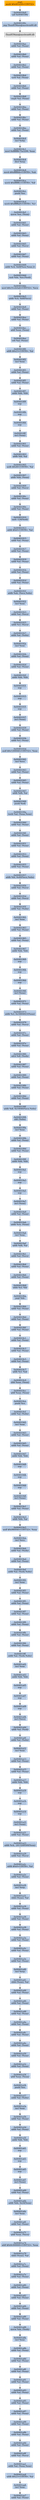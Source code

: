 digraph G {
node[shape=rectangle,style=filled,fillcolor=lightsteelblue,color=lightsteelblue]
bgcolor="transparent"
a0x004018a4pushl_0x401d30UINT32[label="start\npushl $0x401d30<UINT32>",color="lightgrey",fillcolor="orange"];
a0x004018a9call_0x0040189c[label="0x004018a9\ncall 0x0040189c"];
a0x0040189cjmp_ThunRTMain_msvbvm60_dll[label="0x0040189c\njmp ThunRTMain@msvbvm60.dll"];
ThunRTMain_msvbvm60_dll[label="ThunRTMain@msvbvm60.dll",color="lightgrey",fillcolor="lightgrey"];
a0x004018aeaddb_al_eax_[label="0x004018ae\naddb %al, (%eax)"];
a0x004018b0addb_al_eax_[label="0x004018b0\naddb %al, (%eax)"];
a0x004018b2addb_al_eax_[label="0x004018b2\naddb %al, (%eax)"];
a0x004018b4xorb_al_eax_[label="0x004018b4\nxorb %al, (%eax)"];
a0x004018b6addb_al_eax_[label="0x004018b6\naddb %al, (%eax)"];
a0x004018b8cmpb_al_eax_[label="0x004018b8\ncmpb %al, (%eax)"];
a0x004018baaddb_al_eax_[label="0x004018ba\naddb %al, (%eax)"];
a0x004018bcaddb_al_eax_[label="0x004018bc\naddb %al, (%eax)"];
a0x004018beaddb_al_eax_[label="0x004018be\naddb %al, (%eax)"];
a0x004018c0incl_ebp[label="0x004018c0\nincl %ebp"];
a0x004018c1movl_0xffffffffc75a3299_eax[label="0x004018c1\nmovl 0xffffffffc75a3299, %eax"];
a0x004018c6decl_esp[label="0x004018c6\ndecl %esp"];
a0x004018c8movb_0xffffffdbUINT8_ah[label="0x004018c8\nmovb $0xffffffdb<UINT8>, %ah"];
a0x004018camovb_0xfffffffcUINT8_dl[label="0x004018ca\nmovb $0xfffffffc<UINT8>, %dl"];
a0x004018ccpushl_ss[label="0x004018cc\npushl %ss"];
a0x004018cdmovb_0xffffffa9UINT8_cl[label="0x004018cd\nmovb $0xffffffa9<UINT8>, %cl"];
a0x004018cfmovw_es_eax_[label="0x004018cf\nmovw %es, (%eax)"];
a0x004018d1addb_al_eax_[label="0x004018d1\naddb %al, (%eax)"];
a0x004018d3addb_al_eax_[label="0x004018d3\naddb %al, (%eax)"];
a0x004018d5addb_al_ecx_[label="0x004018d5\naddb %al, (%ecx)"];
a0x004018d7addb_al_eax_[label="0x004018d7\naddb %al, (%eax)"];
a0x004018d9addb_ch_0x6fesieax2_[label="0x004018d9\naddb %ch, 0x6f(%esi,%eax,2)"];
a0x004018ddinsb_dx_es_edi_[label="0x004018dd\ninsb %dx, %es:(%edi)"];
a0x004018demovl_0x31ccb3a4UINT32_ecx[label="0x004018de\nmovl $0x31ccb3a4<UINT32>, %ecx"];
a0x004018e5addb_ch_0x6fecx_[label="0x004018e5\naddb %ch, 0x6f(%ecx)"];
a0x004018e8addb_al_eax_[label="0x004018e8\naddb %al, (%eax)"];
a0x004018eaaddb_al_eax_[label="0x004018ea\naddb %al, (%eax)"];
a0x004018ecaddl_eax_eax_[label="0x004018ec\naddl %eax, (%eax)"];
a0x004018eeorb_al_eax_[label="0x004018ee\norb %al, (%eax)"];
a0x004018f0addb_0x23UINT8_al[label="0x004018f0\naddb $0x23<UINT8>, %al"];
a0x004018f2incl_eax[label="0x004018f2\nincl %eax"];
a0x004018f3addb_al_eax_[label="0x004018f3\naddb %al, (%eax)"];
a0x004018f5addb_al_eax_[label="0x004018f5\naddb %al, (%eax)"];
a0x004018f7addb_bh_bh[label="0x004018f7\naddb %bh, %bh"];
a0x004018f9nop_[label="0x004018f9\nnop "];
a0x004018fbnop_[label="0x004018fb\nnop "];
a0x004018fdnop_[label="0x004018fd\nnop "];
a0x004018ffincl_eax_[label="0x004018ff\nincl (%eax)"];
a0x00401901addb_al_eax_[label="0x00401901\naddb %al, (%eax)"];
a0x00401903addb_bl_al[label="0x00401903\naddb %bl, %al"];
a0x00401905andb_0x40UINT8_al[label="0x00401905\nandb $0x40<UINT8>, %al"];
a0x00401907addb_bh_eax_[label="0x00401907\naddb %bh, (%eax)"];
a0x00401909addb_al_ecx_[label="0x00401909\naddb %al, (%ecx)"];
a0x0040190caddb_al_eax_[label="0x0040190c\naddb %al, (%eax)"];
a0x0040190eaddb_al_eax_[label="0x0040190e\naddb %al, (%eax)"];
a0x00401910sarb__124edi_[label="0x00401910\nsarb -124(%edi)"];
a0x00401913addb_0x0UINT8_al[label="0x00401913\naddb $0x0<UINT8>, %al"];
a0x00401915addb_al_eax_[label="0x00401915\naddb %al, (%eax)"];
a0x00401917addb_al_eax_[label="0x00401917\naddb %al, (%eax)"];
a0x00401919addb_al_eax_[label="0x00401919\naddb %al, (%eax)"];
a0x0040191baddb_al_eax_[label="0x0040191b\naddb %al, (%eax)"];
a0x0040191daddb_al_eax_[label="0x0040191d\naddb %al, (%eax)"];
a0x0040191faddb_ah_ecxebx_[label="0x0040191f\naddb %ah, (%ecx,%ebx)"];
a0x00401922incl_eax[label="0x00401922\nincl %eax"];
a0x00401923addb_al_ecx_[label="0x00401923\naddb %al, (%ecx)"];
a0x00401925addb_cl_ecx_[label="0x00401925\naddb %cl, (%ecx)"];
a0x00401927addb_al_ebx_[label="0x00401927\naddb %al, (%ebx)"];
a0x0040192aincl_eax[label="0x0040192a\nincl %eax"];
a0x0040192baddb_al_eax_[label="0x0040192b\naddb %al, (%eax)"];
a0x0040192daddb_al_eax_[label="0x0040192d\naddb %al, (%eax)"];
a0x0040192faddb_bh_bh[label="0x0040192f\naddb %bh, %bh"];
a0x00401931nop_[label="0x00401931\nnop "];
a0x00401933nop_[label="0x00401933\nnop "];
a0x00401935nop_[label="0x00401935\nnop "];
a0x00401937incl_eax_[label="0x00401937\nincl (%eax)"];
a0x00401939addb_al_eax_[label="0x00401939\naddb %al, (%eax)"];
a0x0040193baddb_cl_eax_[label="0x0040193b\naddb %cl, (%eax)"];
a0x0040193dandl_0x1200040UINT32_eax[label="0x0040193d\nandl $0x1200040<UINT32>, %eax"];
a0x00401942incl_ecx[label="0x00401942\nincl %ecx"];
a0x00401943addb_al_eax_[label="0x00401943\naddb %al, (%eax)"];
a0x00401945addb_al_eax_[label="0x00401945\naddb %al, (%eax)"];
a0x00401947addb_dh_al[label="0x00401947\naddb %dh, %al"];
a0x00401949pushl_edi[label="0x00401949\npushl %edi"];
a0x0040194atestb_al_eaxeax_[label="0x0040194a\ntestb %al, (%eax,%eax)"];
a0x0040194daddb_al_eax_[label="0x0040194d\naddb %al, (%eax)"];
a0x0040194faddb_al_eax_[label="0x0040194f\naddb %al, (%eax)"];
a0x00401951addb_al_eax_[label="0x00401951\naddb %al, (%eax)"];
a0x00401953addb_al_eax_[label="0x00401953\naddb %al, (%eax)"];
a0x00401955addb_al_eax_[label="0x00401955\naddb %al, (%eax)"];
a0x00401957addb_bl_0x40ecxebx_[label="0x00401957\naddb %bl, 0x40(%ecx,%ebx)"];
a0x0040195baddb_al_ecx_[label="0x0040195b\naddb %al, (%ecx)"];
a0x0040195daddb_al_ecx_[label="0x0040195d\naddb %al, (%ecx)"];
a0x0040195faddb_al_ebx_[label="0x0040195f\naddb %al, (%ebx)"];
a0x00401962incl_eax[label="0x00401962\nincl %eax"];
a0x00401963addb_al_eax_[label="0x00401963\naddb %al, (%eax)"];
a0x00401965addb_al_eax_[label="0x00401965\naddb %al, (%eax)"];
a0x00401967addb_bh_bh[label="0x00401967\naddb %bh, %bh"];
a0x00401969nop_[label="0x00401969\nnop "];
a0x0040196bnop_[label="0x0040196b\nnop "];
a0x0040196dnop_[label="0x0040196d\nnop "];
a0x0040196fincl_eax_[label="0x0040196f\nincl (%eax)"];
a0x00401971addb_al_eax_[label="0x00401971\naddb %al, (%eax)"];
a0x00401973addb_cl_0x18004023eax_[label="0x00401973\naddb %cl, 0x18004023(%eax)"];
a0x00401979addb_al_ecx_[label="0x00401979\naddb %al, (%ecx)"];
a0x0040197caddb_al_eax_[label="0x0040197c\naddb %al, (%eax)"];
a0x0040197eaddb_al_eax_[label="0x0040197e\naddb %al, (%eax)"];
a0x00401980adcb_dl_edx_[label="0x00401980\nadcb %dl, (%edx)"];
a0x00401987addb_al_eax_[label="0x00401987\naddb %al, (%eax)"];
a0x00401989addb_al_eax_[label="0x00401989\naddb %al, (%eax)"];
a0x0040198baddb_al_eax_[label="0x0040198b\naddb %al, (%eax)"];
a0x0040198daddb_al_eax_[label="0x0040198d\naddb %al, (%eax)"];
a0x0040198faddb_dl_0x10040ecxebx_[label="0x0040198f\naddb %dl, 0x10040(%ecx,%ebx)"];
a0x00401996sldt_ebx_[label="0x00401996\nsldt (%ebx)"];
a0x0040199aincl_eax[label="0x0040199a\nincl %eax"];
a0x0040199baddb_al_eax_[label="0x0040199b\naddb %al, (%eax)"];
a0x0040199daddb_al_eax_[label="0x0040199d\naddb %al, (%eax)"];
a0x0040199faddb_bh_bh[label="0x0040199f\naddb %bh, %bh"];
a0x004019a1nop_[label="0x004019a1\nnop "];
a0x004019a3nop_[label="0x004019a3\nnop "];
a0x004019a5nop_[label="0x004019a5\nnop "];
a0x004019a7incl_eax_[label="0x004019a7\nincl (%eax)"];
a0x004019a9addb_al_eax_[label="0x004019a9\naddb %al, (%eax)"];
a0x004019abaddb_ch_eax_[label="0x004019ab\naddb %ch, (%eax)"];
a0x004019adincl_eax[label="0x004019ad\nincl %eax"];
a0x004019afaddb_dh_al[label="0x004019af\naddb %dh, %al"];
a0x004019b1addb_al_ecx_[label="0x004019b1\naddb %al, (%ecx)"];
a0x004019b4addb_al_eax_[label="0x004019b4\naddb %al, (%eax)"];
a0x004019b6addb_al_eax_[label="0x004019b6\naddb %al, (%eax)"];
a0x004019b8sbbb_cl_bl[label="0x004019b8\nsbbb %cl, %bl"];
a0x004019bapopl_ds[label="0x004019ba\npopl %ds"];
a0x004019bbaddb_al_eax_[label="0x004019bb\naddb %al, (%eax)"];
a0x004019bdaddb_al_eax_[label="0x004019bd\naddb %al, (%eax)"];
a0x004019bfaddb_al_eax_[label="0x004019bf\naddb %al, (%eax)"];
a0x004019c1addb_al_eax_[label="0x004019c1\naddb %al, (%eax)"];
a0x004019c3addb_al_eax_[label="0x004019c3\naddb %al, (%eax)"];
a0x004019c5addb_al_eax_[label="0x004019c5\naddb %al, (%eax)"];
a0x004019c7addb_cl_ah[label="0x004019c7\naddb %cl, %ah"];
a0x004019c9sbbl_eax_eax_[label="0x004019c9\nsbbl %eax, (%eax)"];
a0x004019ccaddl_eax_eax_[label="0x004019cc\naddl %eax, (%eax)"];
a0x004019cepushl_cs[label="0x004019ce\npushl %cs"];
a0x004019cfaddb_al_ebx_[label="0x004019cf\naddb %al, (%ebx)"];
a0x004019d2incl_eax[label="0x004019d2\nincl %eax"];
a0x004019d3addb_al_eax_[label="0x004019d3\naddb %al, (%eax)"];
a0x004019d5addb_al_eax_[label="0x004019d5\naddb %al, (%eax)"];
a0x004019d7addb_bh_bh[label="0x004019d7\naddb %bh, %bh"];
a0x004019d9nop_[label="0x004019d9\nnop "];
a0x004019dbnop_[label="0x004019db\nnop "];
a0x004019ddnop_[label="0x004019dd\nnop "];
a0x004019dfincl_eax_[label="0x004019df\nincl (%eax)"];
a0x004019e1addb_al_eax_[label="0x004019e1\naddb %al, (%eax)"];
a0x004019e3addb_bh_al[label="0x004019e3\naddb %bh, %al"];
a0x004019e5andl_0x980040UINT32_eax[label="0x004019e5\nandl $0x980040<UINT32>, %eax"];
a0x004019eaincl_ecx[label="0x004019ea\nincl %ecx"];
a0x004019ebaddb_al_edx_[label="0x004019eb\naddb %al, (%edx)"];
a0x004019edaddb_al_eax_[label="0x004019ed\naddb %al, (%eax)"];
a0x004019efaddb_al_edxebx_[label="0x004019ef\naddb %al, (%edx,%ebx)"];
a0x004019f2incl_eax[label="0x004019f2\nincl %eax"];
a0x004019f3addb_al_eax_[label="0x004019f3\naddb %al, (%eax)"];
a0x004019f5addb_al_eax_[label="0x004019f5\naddb %al, (%eax)"];
a0x004019f7addb_al_eax_[label="0x004019f7\naddb %al, (%eax)"];
a0x004019f9addb_al_eax_[label="0x004019f9\naddb %al, (%eax)"];
a0x004019fbaddb_al_eax_[label="0x004019fb\naddb %al, (%eax)"];
a0x004019fdaddb_al_eax_[label="0x004019fd\naddb %al, (%eax)"];
a0x004019ffaddb_al_edxebx_[label="0x004019ff\naddb %al, (%edx,%ebx)"];
a0x00401a02incl_eax[label="0x00401a02\nincl %eax"];
a0x00401a03addb_bh_bh[label="0x00401a03\naddb %bh, %bh"];
a0x00401a05nop_[label="0x00401a05\nnop "];
a0x00401a07nop_[label="0x00401a07\nnop "];
a0x00401a09nop_[label="0x00401a09\nnop "];
a0x00401a0bincl_ecx_[label="0x00401a0b\nincl (%ecx)"];
a0x00401a0daddb_al_edi_[label="0x00401a0d\naddb %al, (%edi)"];
a0x00401a0faddb_al_ebx_[label="0x00401a0f\naddb %al, (%ebx)"];
a0x00401a12incl_eax[label="0x00401a12\nincl %eax"];
a0x00401a13addb_al_eax_[label="0x00401a13\naddb %al, (%eax)"];
a0x00401a15addb_al_eax_[label="0x00401a15\naddb %al, (%eax)"];
a0x00401a17addb_bh_bh[label="0x00401a17\naddb %bh, %bh"];
a0x00401a19nop_[label="0x00401a19\nnop "];
a0x00401a1bnop_[label="0x00401a1b\nnop "];
a0x00401a1dnop_[label="0x00401a1d\nnop "];
a0x00401a1fincl_eax_[label="0x00401a1f\nincl (%eax)"];
a0x00401a21addb_al_eax_[label="0x00401a21\naddb %al, (%eax)"];
a0x00401a23addb_ch__2013249500eax_[label="0x00401a23\naddb %ch, -2013249500(%eax)"];
a0x00401a29addb_al_ecx_[label="0x00401a29\naddb %al, (%ecx)"];
a0x00401a2caddb_0x0UINT8_al[label="0x00401a2c\naddb $0x0<UINT8>, %al"];
a0x00401a2eaddb_al_eax_[label="0x00401a2e\naddb %al, (%eax)"];
a0x00401a30incl_esp[label="0x00401a30\nincl %esp"];
a0x00401a31sbbb_eax__al[label="0x00401a31\nsbbb (%eax), %al"];
a0x00401a34addb_al_eax_[label="0x00401a34\naddb %al, (%eax)"];
a0x00401a36addb_al_eax_[label="0x00401a36\naddb %al, (%eax)"];
a0x00401a38addb_al_eax_[label="0x00401a38\naddb %al, (%eax)"];
a0x00401a3aaddb_al_eax_[label="0x00401a3a\naddb %al, (%eax)"];
a0x00401a3caddb_al_eax_[label="0x00401a3c\naddb %al, (%eax)"];
a0x00401a3eaddb_al_eax_[label="0x00401a3e\naddb %al, (%eax)"];
a0x00401a40incl_esp[label="0x00401a40\nincl %esp"];
a0x00401a41sbbb_eax__al[label="0x00401a41\nsbbb (%eax), %al"];
a0x00401a44addb_al_eax_[label="0x00401a44\naddb %al, (%eax)"];
a0x00401a46addb_al_eax_[label="0x00401a46\naddb %al, (%eax)"];
a0x00401a48addb_al_eax_[label="0x00401a48\naddb %al, (%eax)"];
a0x00401a4aaddb_al_eax_[label="0x00401a4a\naddb %al, (%eax)"];
a0x00401a4caddb_al_eax_[label="0x00401a4c\naddb %al, (%eax)"];
a0x00401a4eaddb_al_eax_[label="0x00401a4e\naddb %al, (%eax)"];
a0x00401a50addb_al_eax_[label="0x00401a50\naddb %al, (%eax)"];
a0x00401a52addb_al_eax_[label="0x00401a52\naddb %al, (%eax)"];
a0x00401a54addl_eax_eax_[label="0x00401a54\naddl %eax, (%eax)"];
a0x00401a56pushl_es[label="0x00401a56\npushl %es"];
a0x00401a57addb_al_ebx_[label="0x00401a57\naddb %al, (%ebx)"];
a0x00401a5aincl_eax[label="0x00401a5a\nincl %eax"];
a0x00401a5baddb_al_eax_[label="0x00401a5b\naddb %al, (%eax)"];
a0x00401a5daddb_al_eax_[label="0x00401a5d\naddb %al, (%eax)"];
a0x00401a5faddb_bh_bh[label="0x00401a5f\naddb %bh, %bh"];
a0x00401a61nop_[label="0x00401a61\nnop "];
a0x00401a63nop_[label="0x00401a63\nnop "];
a0x00401a65nop_[label="0x00401a65\nnop "];
a0x00401a67incl_eax_[label="0x00401a67\nincl (%eax)"];
a0x00401a69addb_al_eax_[label="0x00401a69\naddb %al, (%eax)"];
a0x00401a6baddb_bh_0x24eax_[label="0x00401a6b\naddb %bh, 0x24(%eax)"];
a0x00401a6eincl_eax[label="0x00401a6e\nincl %eax"];
a0x00401a6faddb_al_eax_[label="0x00401a6f\naddb %al, (%eax)"];
a0x00401a71addl_eax_ecx_[label="0x00401a71\naddl %eax, (%ecx)"];
a0x00401a74addl_0x8c000000UINT32_eax[label="0x00401a74\naddl $0x8c000000<UINT32>, %eax"];
a0x00401a79sbbb_eax__al[label="0x00401a79\nsbbb (%eax), %al"];
a0x00401a7caddb_al_eax_[label="0x00401a7c\naddb %al, (%eax)"];
a0x00401a7eaddb_al_eax_[label="0x00401a7e\naddb %al, (%eax)"];
a0x00401a80addb_al_eax_[label="0x00401a80\naddb %al, (%eax)"];
a0x00401a82addb_al_eax_[label="0x00401a82\naddb %al, (%eax)"];
a0x00401a84addb_al_eax_[label="0x00401a84\naddb %al, (%eax)"];
a0x00401a86addb_al_eax_[label="0x00401a86\naddb %al, (%eax)"];
a0x00401a88movw_ds_edx_[label="0x00401a88\nmovw %ds, (%edx)"];
a0x00401a8aincl_eax[label="0x00401a8a\nincl %eax"];
a0x00401a8baddb_al_eax_[label="0x00401a8b\naddb %al, (%eax)"];
a0x00401a8daddb_al_eax_[label="0x00401a8d\naddb %al, (%eax)"];
a0x00401a8faddb_al_eax_[label="0x00401a8f\naddb %al, (%eax)"];
a0x00401a91addb_al_eax_[label="0x00401a91\naddb %al, (%eax)"];
a0x00401a93addb_al_eax_[label="0x00401a93\naddb %al, (%eax)"];
a0x00401a95addb_al_eax_[label="0x00401a95\naddb %al, (%eax)"];
a0x00401a97addb_al_eax_[label="0x00401a97\naddb %al, (%eax)"];
a0x00401a99addb_al_eax_[label="0x00401a99\naddb %al, (%eax)"];
a0x00401a9baddb_al_eax_[label="0x00401a9b\naddb %al, (%eax)"];
a0x00401a9daddb_al_eax_[label="0x00401a9d\naddb %al, (%eax)"];
a0x00401a9faddb_al_ecx_[label="0x00401a9f\naddb %al, (%ecx)"];
a0x00401aa1addb_al_eaxeax_[label="0x00401aa1\naddb %al, (%eax,%eax)"];
a0x00401aa4addb_0x23UINT8_al[label="0x00401aa4\naddb $0x23<UINT8>, %al"];
a0x00401aa6incl_eax[label="0x00401aa6\nincl %eax"];
a0x00401aa7addb_al_eax_[label="0x00401aa7\naddb %al, (%eax)"];
a0x004018a4pushl_0x401d30UINT32 -> a0x004018a9call_0x0040189c [color="#000000"];
a0x004018a9call_0x0040189c -> a0x0040189cjmp_ThunRTMain_msvbvm60_dll [color="#000000"];
a0x0040189cjmp_ThunRTMain_msvbvm60_dll -> ThunRTMain_msvbvm60_dll [color="#000000"];
ThunRTMain_msvbvm60_dll -> a0x004018aeaddb_al_eax_ [color="#000000"];
a0x004018aeaddb_al_eax_ -> a0x004018b0addb_al_eax_ [color="#000000"];
a0x004018b0addb_al_eax_ -> a0x004018b2addb_al_eax_ [color="#000000"];
a0x004018b2addb_al_eax_ -> a0x004018b4xorb_al_eax_ [color="#000000"];
a0x004018b4xorb_al_eax_ -> a0x004018b6addb_al_eax_ [color="#000000"];
a0x004018b6addb_al_eax_ -> a0x004018b8cmpb_al_eax_ [color="#000000"];
a0x004018b8cmpb_al_eax_ -> a0x004018baaddb_al_eax_ [color="#000000"];
a0x004018baaddb_al_eax_ -> a0x004018bcaddb_al_eax_ [color="#000000"];
a0x004018bcaddb_al_eax_ -> a0x004018beaddb_al_eax_ [color="#000000"];
a0x004018beaddb_al_eax_ -> a0x004018c0incl_ebp [color="#000000"];
a0x004018c0incl_ebp -> a0x004018c1movl_0xffffffffc75a3299_eax [color="#000000"];
a0x004018c1movl_0xffffffffc75a3299_eax -> a0x004018c6decl_esp [color="#000000"];
a0x004018c6decl_esp -> a0x004018c8movb_0xffffffdbUINT8_ah [color="#000000"];
a0x004018c8movb_0xffffffdbUINT8_ah -> a0x004018camovb_0xfffffffcUINT8_dl [color="#000000"];
a0x004018camovb_0xfffffffcUINT8_dl -> a0x004018ccpushl_ss [color="#000000"];
a0x004018ccpushl_ss -> a0x004018cdmovb_0xffffffa9UINT8_cl [color="#000000"];
a0x004018cdmovb_0xffffffa9UINT8_cl -> a0x004018cfmovw_es_eax_ [color="#000000"];
a0x004018cfmovw_es_eax_ -> a0x004018d1addb_al_eax_ [color="#000000"];
a0x004018d1addb_al_eax_ -> a0x004018d3addb_al_eax_ [color="#000000"];
a0x004018d3addb_al_eax_ -> a0x004018d5addb_al_ecx_ [color="#000000"];
a0x004018d5addb_al_ecx_ -> a0x004018d7addb_al_eax_ [color="#000000"];
a0x004018d7addb_al_eax_ -> a0x004018d9addb_ch_0x6fesieax2_ [color="#000000"];
a0x004018d9addb_ch_0x6fesieax2_ -> a0x004018ddinsb_dx_es_edi_ [color="#000000"];
a0x004018ddinsb_dx_es_edi_ -> a0x004018demovl_0x31ccb3a4UINT32_ecx [color="#000000"];
a0x004018demovl_0x31ccb3a4UINT32_ecx -> a0x004018e5addb_ch_0x6fecx_ [color="#000000"];
a0x004018e5addb_ch_0x6fecx_ -> a0x004018e8addb_al_eax_ [color="#000000"];
a0x004018e8addb_al_eax_ -> a0x004018eaaddb_al_eax_ [color="#000000"];
a0x004018eaaddb_al_eax_ -> a0x004018ecaddl_eax_eax_ [color="#000000"];
a0x004018ecaddl_eax_eax_ -> a0x004018eeorb_al_eax_ [color="#000000"];
a0x004018eeorb_al_eax_ -> a0x004018f0addb_0x23UINT8_al [color="#000000"];
a0x004018f0addb_0x23UINT8_al -> a0x004018f2incl_eax [color="#000000"];
a0x004018f2incl_eax -> a0x004018f3addb_al_eax_ [color="#000000"];
a0x004018f3addb_al_eax_ -> a0x004018f5addb_al_eax_ [color="#000000"];
a0x004018f5addb_al_eax_ -> a0x004018f7addb_bh_bh [color="#000000"];
a0x004018f7addb_bh_bh -> a0x004018f9nop_ [color="#000000"];
a0x004018f9nop_ -> a0x004018fbnop_ [color="#000000"];
a0x004018fbnop_ -> a0x004018fdnop_ [color="#000000"];
a0x004018fdnop_ -> a0x004018ffincl_eax_ [color="#000000"];
a0x004018ffincl_eax_ -> a0x00401901addb_al_eax_ [color="#000000"];
a0x00401901addb_al_eax_ -> a0x00401903addb_bl_al [color="#000000"];
a0x00401903addb_bl_al -> a0x00401905andb_0x40UINT8_al [color="#000000"];
a0x00401905andb_0x40UINT8_al -> a0x00401907addb_bh_eax_ [color="#000000"];
a0x00401907addb_bh_eax_ -> a0x00401909addb_al_ecx_ [color="#000000"];
a0x00401909addb_al_ecx_ -> a0x0040190caddb_al_eax_ [color="#000000"];
a0x0040190caddb_al_eax_ -> a0x0040190eaddb_al_eax_ [color="#000000"];
a0x0040190eaddb_al_eax_ -> a0x00401910sarb__124edi_ [color="#000000"];
a0x00401910sarb__124edi_ -> a0x00401913addb_0x0UINT8_al [color="#000000"];
a0x00401913addb_0x0UINT8_al -> a0x00401915addb_al_eax_ [color="#000000"];
a0x00401915addb_al_eax_ -> a0x00401917addb_al_eax_ [color="#000000"];
a0x00401917addb_al_eax_ -> a0x00401919addb_al_eax_ [color="#000000"];
a0x00401919addb_al_eax_ -> a0x0040191baddb_al_eax_ [color="#000000"];
a0x0040191baddb_al_eax_ -> a0x0040191daddb_al_eax_ [color="#000000"];
a0x0040191daddb_al_eax_ -> a0x0040191faddb_ah_ecxebx_ [color="#000000"];
a0x0040191faddb_ah_ecxebx_ -> a0x00401922incl_eax [color="#000000"];
a0x00401922incl_eax -> a0x00401923addb_al_ecx_ [color="#000000"];
a0x00401923addb_al_ecx_ -> a0x00401925addb_cl_ecx_ [color="#000000"];
a0x00401925addb_cl_ecx_ -> a0x00401927addb_al_ebx_ [color="#000000"];
a0x00401927addb_al_ebx_ -> a0x0040192aincl_eax [color="#000000"];
a0x0040192aincl_eax -> a0x0040192baddb_al_eax_ [color="#000000"];
a0x0040192baddb_al_eax_ -> a0x0040192daddb_al_eax_ [color="#000000"];
a0x0040192daddb_al_eax_ -> a0x0040192faddb_bh_bh [color="#000000"];
a0x0040192faddb_bh_bh -> a0x00401931nop_ [color="#000000"];
a0x00401931nop_ -> a0x00401933nop_ [color="#000000"];
a0x00401933nop_ -> a0x00401935nop_ [color="#000000"];
a0x00401935nop_ -> a0x00401937incl_eax_ [color="#000000"];
a0x00401937incl_eax_ -> a0x00401939addb_al_eax_ [color="#000000"];
a0x00401939addb_al_eax_ -> a0x0040193baddb_cl_eax_ [color="#000000"];
a0x0040193baddb_cl_eax_ -> a0x0040193dandl_0x1200040UINT32_eax [color="#000000"];
a0x0040193dandl_0x1200040UINT32_eax -> a0x00401942incl_ecx [color="#000000"];
a0x00401942incl_ecx -> a0x00401943addb_al_eax_ [color="#000000"];
a0x00401943addb_al_eax_ -> a0x00401945addb_al_eax_ [color="#000000"];
a0x00401945addb_al_eax_ -> a0x00401947addb_dh_al [color="#000000"];
a0x00401947addb_dh_al -> a0x00401949pushl_edi [color="#000000"];
a0x00401949pushl_edi -> a0x0040194atestb_al_eaxeax_ [color="#000000"];
a0x0040194atestb_al_eaxeax_ -> a0x0040194daddb_al_eax_ [color="#000000"];
a0x0040194daddb_al_eax_ -> a0x0040194faddb_al_eax_ [color="#000000"];
a0x0040194faddb_al_eax_ -> a0x00401951addb_al_eax_ [color="#000000"];
a0x00401951addb_al_eax_ -> a0x00401953addb_al_eax_ [color="#000000"];
a0x00401953addb_al_eax_ -> a0x00401955addb_al_eax_ [color="#000000"];
a0x00401955addb_al_eax_ -> a0x00401957addb_bl_0x40ecxebx_ [color="#000000"];
a0x00401957addb_bl_0x40ecxebx_ -> a0x0040195baddb_al_ecx_ [color="#000000"];
a0x0040195baddb_al_ecx_ -> a0x0040195daddb_al_ecx_ [color="#000000"];
a0x0040195daddb_al_ecx_ -> a0x0040195faddb_al_ebx_ [color="#000000"];
a0x0040195faddb_al_ebx_ -> a0x00401962incl_eax [color="#000000"];
a0x00401962incl_eax -> a0x00401963addb_al_eax_ [color="#000000"];
a0x00401963addb_al_eax_ -> a0x00401965addb_al_eax_ [color="#000000"];
a0x00401965addb_al_eax_ -> a0x00401967addb_bh_bh [color="#000000"];
a0x00401967addb_bh_bh -> a0x00401969nop_ [color="#000000"];
a0x00401969nop_ -> a0x0040196bnop_ [color="#000000"];
a0x0040196bnop_ -> a0x0040196dnop_ [color="#000000"];
a0x0040196dnop_ -> a0x0040196fincl_eax_ [color="#000000"];
a0x0040196fincl_eax_ -> a0x00401971addb_al_eax_ [color="#000000"];
a0x00401971addb_al_eax_ -> a0x00401973addb_cl_0x18004023eax_ [color="#000000"];
a0x00401973addb_cl_0x18004023eax_ -> a0x00401979addb_al_ecx_ [color="#000000"];
a0x00401979addb_al_ecx_ -> a0x0040197caddb_al_eax_ [color="#000000"];
a0x0040197caddb_al_eax_ -> a0x0040197eaddb_al_eax_ [color="#000000"];
a0x0040197eaddb_al_eax_ -> a0x00401980adcb_dl_edx_ [color="#000000"];
a0x00401980adcb_dl_edx_ -> a0x00401987addb_al_eax_ [color="#000000"];
a0x00401987addb_al_eax_ -> a0x00401989addb_al_eax_ [color="#000000"];
a0x00401989addb_al_eax_ -> a0x0040198baddb_al_eax_ [color="#000000"];
a0x0040198baddb_al_eax_ -> a0x0040198daddb_al_eax_ [color="#000000"];
a0x0040198daddb_al_eax_ -> a0x0040198faddb_dl_0x10040ecxebx_ [color="#000000"];
a0x0040198faddb_dl_0x10040ecxebx_ -> a0x00401996sldt_ebx_ [color="#000000"];
a0x00401996sldt_ebx_ -> a0x0040199aincl_eax [color="#000000"];
a0x0040199aincl_eax -> a0x0040199baddb_al_eax_ [color="#000000"];
a0x0040199baddb_al_eax_ -> a0x0040199daddb_al_eax_ [color="#000000"];
a0x0040199daddb_al_eax_ -> a0x0040199faddb_bh_bh [color="#000000"];
a0x0040199faddb_bh_bh -> a0x004019a1nop_ [color="#000000"];
a0x004019a1nop_ -> a0x004019a3nop_ [color="#000000"];
a0x004019a3nop_ -> a0x004019a5nop_ [color="#000000"];
a0x004019a5nop_ -> a0x004019a7incl_eax_ [color="#000000"];
a0x004019a7incl_eax_ -> a0x004019a9addb_al_eax_ [color="#000000"];
a0x004019a9addb_al_eax_ -> a0x004019abaddb_ch_eax_ [color="#000000"];
a0x004019abaddb_ch_eax_ -> a0x004019adincl_eax [color="#000000"];
a0x004019adincl_eax -> a0x004019afaddb_dh_al [color="#000000"];
a0x004019afaddb_dh_al -> a0x004019b1addb_al_ecx_ [color="#000000"];
a0x004019b1addb_al_ecx_ -> a0x004019b4addb_al_eax_ [color="#000000"];
a0x004019b4addb_al_eax_ -> a0x004019b6addb_al_eax_ [color="#000000"];
a0x004019b6addb_al_eax_ -> a0x004019b8sbbb_cl_bl [color="#000000"];
a0x004019b8sbbb_cl_bl -> a0x004019bapopl_ds [color="#000000"];
a0x004019bapopl_ds -> a0x004019bbaddb_al_eax_ [color="#000000"];
a0x004019bbaddb_al_eax_ -> a0x004019bdaddb_al_eax_ [color="#000000"];
a0x004019bdaddb_al_eax_ -> a0x004019bfaddb_al_eax_ [color="#000000"];
a0x004019bfaddb_al_eax_ -> a0x004019c1addb_al_eax_ [color="#000000"];
a0x004019c1addb_al_eax_ -> a0x004019c3addb_al_eax_ [color="#000000"];
a0x004019c3addb_al_eax_ -> a0x004019c5addb_al_eax_ [color="#000000"];
a0x004019c5addb_al_eax_ -> a0x004019c7addb_cl_ah [color="#000000"];
a0x004019c7addb_cl_ah -> a0x004019c9sbbl_eax_eax_ [color="#000000"];
a0x004019c9sbbl_eax_eax_ -> a0x004019ccaddl_eax_eax_ [color="#000000"];
a0x004019ccaddl_eax_eax_ -> a0x004019cepushl_cs [color="#000000"];
a0x004019cepushl_cs -> a0x004019cfaddb_al_ebx_ [color="#000000"];
a0x004019cfaddb_al_ebx_ -> a0x004019d2incl_eax [color="#000000"];
a0x004019d2incl_eax -> a0x004019d3addb_al_eax_ [color="#000000"];
a0x004019d3addb_al_eax_ -> a0x004019d5addb_al_eax_ [color="#000000"];
a0x004019d5addb_al_eax_ -> a0x004019d7addb_bh_bh [color="#000000"];
a0x004019d7addb_bh_bh -> a0x004019d9nop_ [color="#000000"];
a0x004019d9nop_ -> a0x004019dbnop_ [color="#000000"];
a0x004019dbnop_ -> a0x004019ddnop_ [color="#000000"];
a0x004019ddnop_ -> a0x004019dfincl_eax_ [color="#000000"];
a0x004019dfincl_eax_ -> a0x004019e1addb_al_eax_ [color="#000000"];
a0x004019e1addb_al_eax_ -> a0x004019e3addb_bh_al [color="#000000"];
a0x004019e3addb_bh_al -> a0x004019e5andl_0x980040UINT32_eax [color="#000000"];
a0x004019e5andl_0x980040UINT32_eax -> a0x004019eaincl_ecx [color="#000000"];
a0x004019eaincl_ecx -> a0x004019ebaddb_al_edx_ [color="#000000"];
a0x004019ebaddb_al_edx_ -> a0x004019edaddb_al_eax_ [color="#000000"];
a0x004019edaddb_al_eax_ -> a0x004019efaddb_al_edxebx_ [color="#000000"];
a0x004019efaddb_al_edxebx_ -> a0x004019f2incl_eax [color="#000000"];
a0x004019f2incl_eax -> a0x004019f3addb_al_eax_ [color="#000000"];
a0x004019f3addb_al_eax_ -> a0x004019f5addb_al_eax_ [color="#000000"];
a0x004019f5addb_al_eax_ -> a0x004019f7addb_al_eax_ [color="#000000"];
a0x004019f7addb_al_eax_ -> a0x004019f9addb_al_eax_ [color="#000000"];
a0x004019f9addb_al_eax_ -> a0x004019fbaddb_al_eax_ [color="#000000"];
a0x004019fbaddb_al_eax_ -> a0x004019fdaddb_al_eax_ [color="#000000"];
a0x004019fdaddb_al_eax_ -> a0x004019ffaddb_al_edxebx_ [color="#000000"];
a0x004019ffaddb_al_edxebx_ -> a0x00401a02incl_eax [color="#000000"];
a0x00401a02incl_eax -> a0x00401a03addb_bh_bh [color="#000000"];
a0x00401a03addb_bh_bh -> a0x00401a05nop_ [color="#000000"];
a0x00401a05nop_ -> a0x00401a07nop_ [color="#000000"];
a0x00401a07nop_ -> a0x00401a09nop_ [color="#000000"];
a0x00401a09nop_ -> a0x00401a0bincl_ecx_ [color="#000000"];
a0x00401a0bincl_ecx_ -> a0x00401a0daddb_al_edi_ [color="#000000"];
a0x00401a0daddb_al_edi_ -> a0x00401a0faddb_al_ebx_ [color="#000000"];
a0x00401a0faddb_al_ebx_ -> a0x00401a12incl_eax [color="#000000"];
a0x00401a12incl_eax -> a0x00401a13addb_al_eax_ [color="#000000"];
a0x00401a13addb_al_eax_ -> a0x00401a15addb_al_eax_ [color="#000000"];
a0x00401a15addb_al_eax_ -> a0x00401a17addb_bh_bh [color="#000000"];
a0x00401a17addb_bh_bh -> a0x00401a19nop_ [color="#000000"];
a0x00401a19nop_ -> a0x00401a1bnop_ [color="#000000"];
a0x00401a1bnop_ -> a0x00401a1dnop_ [color="#000000"];
a0x00401a1dnop_ -> a0x00401a1fincl_eax_ [color="#000000"];
a0x00401a1fincl_eax_ -> a0x00401a21addb_al_eax_ [color="#000000"];
a0x00401a21addb_al_eax_ -> a0x00401a23addb_ch__2013249500eax_ [color="#000000"];
a0x00401a23addb_ch__2013249500eax_ -> a0x00401a29addb_al_ecx_ [color="#000000"];
a0x00401a29addb_al_ecx_ -> a0x00401a2caddb_0x0UINT8_al [color="#000000"];
a0x00401a2caddb_0x0UINT8_al -> a0x00401a2eaddb_al_eax_ [color="#000000"];
a0x00401a2eaddb_al_eax_ -> a0x00401a30incl_esp [color="#000000"];
a0x00401a30incl_esp -> a0x00401a31sbbb_eax__al [color="#000000"];
a0x00401a31sbbb_eax__al -> a0x00401a34addb_al_eax_ [color="#000000"];
a0x00401a34addb_al_eax_ -> a0x00401a36addb_al_eax_ [color="#000000"];
a0x00401a36addb_al_eax_ -> a0x00401a38addb_al_eax_ [color="#000000"];
a0x00401a38addb_al_eax_ -> a0x00401a3aaddb_al_eax_ [color="#000000"];
a0x00401a3aaddb_al_eax_ -> a0x00401a3caddb_al_eax_ [color="#000000"];
a0x00401a3caddb_al_eax_ -> a0x00401a3eaddb_al_eax_ [color="#000000"];
a0x00401a3eaddb_al_eax_ -> a0x00401a40incl_esp [color="#000000"];
a0x00401a40incl_esp -> a0x00401a41sbbb_eax__al [color="#000000"];
a0x00401a41sbbb_eax__al -> a0x00401a44addb_al_eax_ [color="#000000"];
a0x00401a44addb_al_eax_ -> a0x00401a46addb_al_eax_ [color="#000000"];
a0x00401a46addb_al_eax_ -> a0x00401a48addb_al_eax_ [color="#000000"];
a0x00401a48addb_al_eax_ -> a0x00401a4aaddb_al_eax_ [color="#000000"];
a0x00401a4aaddb_al_eax_ -> a0x00401a4caddb_al_eax_ [color="#000000"];
a0x00401a4caddb_al_eax_ -> a0x00401a4eaddb_al_eax_ [color="#000000"];
a0x00401a4eaddb_al_eax_ -> a0x00401a50addb_al_eax_ [color="#000000"];
a0x00401a50addb_al_eax_ -> a0x00401a52addb_al_eax_ [color="#000000"];
a0x00401a52addb_al_eax_ -> a0x00401a54addl_eax_eax_ [color="#000000"];
a0x00401a54addl_eax_eax_ -> a0x00401a56pushl_es [color="#000000"];
a0x00401a56pushl_es -> a0x00401a57addb_al_ebx_ [color="#000000"];
a0x00401a57addb_al_ebx_ -> a0x00401a5aincl_eax [color="#000000"];
a0x00401a5aincl_eax -> a0x00401a5baddb_al_eax_ [color="#000000"];
a0x00401a5baddb_al_eax_ -> a0x00401a5daddb_al_eax_ [color="#000000"];
a0x00401a5daddb_al_eax_ -> a0x00401a5faddb_bh_bh [color="#000000"];
a0x00401a5faddb_bh_bh -> a0x00401a61nop_ [color="#000000"];
a0x00401a61nop_ -> a0x00401a63nop_ [color="#000000"];
a0x00401a63nop_ -> a0x00401a65nop_ [color="#000000"];
a0x00401a65nop_ -> a0x00401a67incl_eax_ [color="#000000"];
a0x00401a67incl_eax_ -> a0x00401a69addb_al_eax_ [color="#000000"];
a0x00401a69addb_al_eax_ -> a0x00401a6baddb_bh_0x24eax_ [color="#000000"];
a0x00401a6baddb_bh_0x24eax_ -> a0x00401a6eincl_eax [color="#000000"];
a0x00401a6eincl_eax -> a0x00401a6faddb_al_eax_ [color="#000000"];
a0x00401a6faddb_al_eax_ -> a0x00401a71addl_eax_ecx_ [color="#000000"];
a0x00401a71addl_eax_ecx_ -> a0x00401a74addl_0x8c000000UINT32_eax [color="#000000"];
a0x00401a74addl_0x8c000000UINT32_eax -> a0x00401a79sbbb_eax__al [color="#000000"];
a0x00401a79sbbb_eax__al -> a0x00401a7caddb_al_eax_ [color="#000000"];
a0x00401a7caddb_al_eax_ -> a0x00401a7eaddb_al_eax_ [color="#000000"];
a0x00401a7eaddb_al_eax_ -> a0x00401a80addb_al_eax_ [color="#000000"];
a0x00401a80addb_al_eax_ -> a0x00401a82addb_al_eax_ [color="#000000"];
a0x00401a82addb_al_eax_ -> a0x00401a84addb_al_eax_ [color="#000000"];
a0x00401a84addb_al_eax_ -> a0x00401a86addb_al_eax_ [color="#000000"];
a0x00401a86addb_al_eax_ -> a0x00401a88movw_ds_edx_ [color="#000000"];
a0x00401a88movw_ds_edx_ -> a0x00401a8aincl_eax [color="#000000"];
a0x00401a8aincl_eax -> a0x00401a8baddb_al_eax_ [color="#000000"];
a0x00401a8baddb_al_eax_ -> a0x00401a8daddb_al_eax_ [color="#000000"];
a0x00401a8daddb_al_eax_ -> a0x00401a8faddb_al_eax_ [color="#000000"];
a0x00401a8faddb_al_eax_ -> a0x00401a91addb_al_eax_ [color="#000000"];
a0x00401a91addb_al_eax_ -> a0x00401a93addb_al_eax_ [color="#000000"];
a0x00401a93addb_al_eax_ -> a0x00401a95addb_al_eax_ [color="#000000"];
a0x00401a95addb_al_eax_ -> a0x00401a97addb_al_eax_ [color="#000000"];
a0x00401a97addb_al_eax_ -> a0x00401a99addb_al_eax_ [color="#000000"];
a0x00401a99addb_al_eax_ -> a0x00401a9baddb_al_eax_ [color="#000000"];
a0x00401a9baddb_al_eax_ -> a0x00401a9daddb_al_eax_ [color="#000000"];
a0x00401a9daddb_al_eax_ -> a0x00401a9faddb_al_ecx_ [color="#000000"];
a0x00401a9faddb_al_ecx_ -> a0x00401aa1addb_al_eaxeax_ [color="#000000"];
a0x00401aa1addb_al_eaxeax_ -> a0x00401aa4addb_0x23UINT8_al [color="#000000"];
a0x00401aa4addb_0x23UINT8_al -> a0x00401aa6incl_eax [color="#000000"];
a0x00401aa6incl_eax -> a0x00401aa7addb_al_eax_ [color="#000000"];
}
